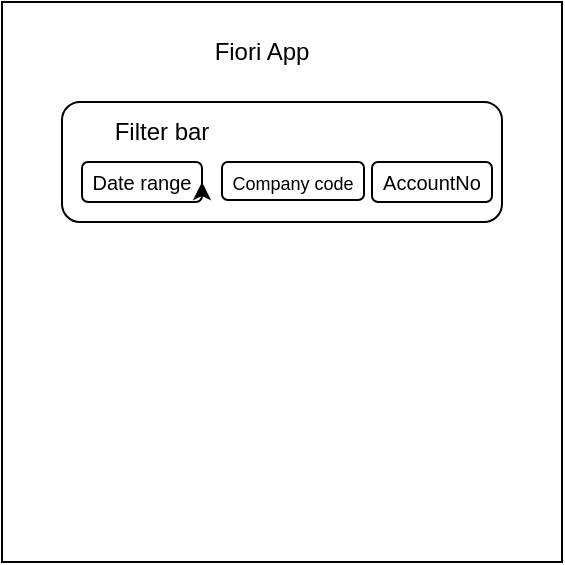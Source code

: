 <mxfile version="27.0.5">
  <diagram name="Page-1" id="sqdt7y1EYr-LxWFGgpR3">
    <mxGraphModel dx="786" dy="417" grid="1" gridSize="10" guides="1" tooltips="1" connect="1" arrows="1" fold="1" page="1" pageScale="1" pageWidth="850" pageHeight="1100" math="0" shadow="0">
      <root>
        <mxCell id="0" />
        <mxCell id="1" parent="0" />
        <mxCell id="IYYRd94oWTGOq6J_OclC-1" value="" style="whiteSpace=wrap;html=1;aspect=fixed;" vertex="1" parent="1">
          <mxGeometry x="60" y="60" width="280" height="280" as="geometry" />
        </mxCell>
        <mxCell id="IYYRd94oWTGOq6J_OclC-2" value="Fiori App" style="text;html=1;align=center;verticalAlign=middle;whiteSpace=wrap;rounded=0;" vertex="1" parent="1">
          <mxGeometry x="160" y="70" width="60" height="30" as="geometry" />
        </mxCell>
        <mxCell id="IYYRd94oWTGOq6J_OclC-3" value="" style="rounded=1;whiteSpace=wrap;html=1;" vertex="1" parent="1">
          <mxGeometry x="90" y="110" width="220" height="60" as="geometry" />
        </mxCell>
        <mxCell id="IYYRd94oWTGOq6J_OclC-4" value="Filter bar" style="text;html=1;align=center;verticalAlign=middle;whiteSpace=wrap;rounded=0;" vertex="1" parent="1">
          <mxGeometry x="110" y="110" width="60" height="30" as="geometry" />
        </mxCell>
        <mxCell id="IYYRd94oWTGOq6J_OclC-5" value="&lt;font style=&quot;font-size: 10px;&quot;&gt;Date range&lt;/font&gt;" style="rounded=1;whiteSpace=wrap;html=1;" vertex="1" parent="1">
          <mxGeometry x="100" y="140" width="60" height="20" as="geometry" />
        </mxCell>
        <mxCell id="IYYRd94oWTGOq6J_OclC-7" value="&lt;font style=&quot;font-size: 9px;&quot;&gt;Company code&lt;/font&gt;" style="rounded=1;whiteSpace=wrap;html=1;" vertex="1" parent="1">
          <mxGeometry x="170" y="140" width="71" height="19" as="geometry" />
        </mxCell>
        <mxCell id="IYYRd94oWTGOq6J_OclC-8" value="&lt;font style=&quot;font-size: 10px;&quot;&gt;AccountNo&lt;/font&gt;" style="rounded=1;whiteSpace=wrap;html=1;" vertex="1" parent="1">
          <mxGeometry x="245" y="140" width="60" height="20" as="geometry" />
        </mxCell>
        <mxCell id="IYYRd94oWTGOq6J_OclC-9" style="edgeStyle=orthogonalEdgeStyle;rounded=0;orthogonalLoop=1;jettySize=auto;html=1;exitX=1;exitY=0.75;exitDx=0;exitDy=0;entryX=1;entryY=0.5;entryDx=0;entryDy=0;" edge="1" parent="1" source="IYYRd94oWTGOq6J_OclC-5" target="IYYRd94oWTGOq6J_OclC-5">
          <mxGeometry relative="1" as="geometry" />
        </mxCell>
      </root>
    </mxGraphModel>
  </diagram>
</mxfile>
